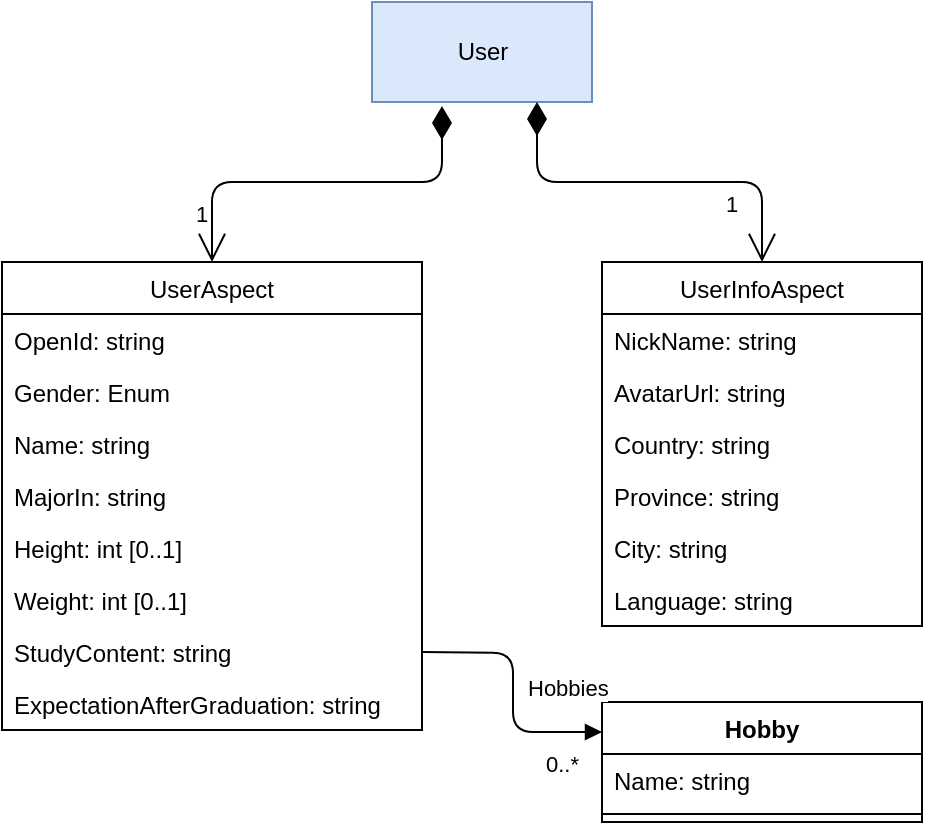 <mxfile version="13.11.0" type="device"><diagram id="CFM7a1wdrYNkswvL0pL4" name="Page-1"><mxGraphModel dx="782" dy="706" grid="1" gridSize="10" guides="1" tooltips="1" connect="1" arrows="1" fold="1" page="1" pageScale="1" pageWidth="850" pageHeight="1100" math="0" shadow="0"><root><mxCell id="0"/><mxCell id="1" parent="0"/><mxCell id="_iI49-e51Ne6NiSMeqP3-1" value="UserAspect" style="swimlane;fontStyle=0;childLayout=stackLayout;horizontal=1;startSize=26;fillColor=none;horizontalStack=0;resizeParent=1;resizeParentMax=0;resizeLast=0;collapsible=1;marginBottom=0;" parent="1" vertex="1"><mxGeometry x="130" y="300" width="210" height="234" as="geometry"/></mxCell><mxCell id="_iI49-e51Ne6NiSMeqP3-2" value="OpenId: string" style="text;strokeColor=none;fillColor=none;align=left;verticalAlign=top;spacingLeft=4;spacingRight=4;overflow=hidden;rotatable=0;points=[[0,0.5],[1,0.5]];portConstraint=eastwest;" parent="_iI49-e51Ne6NiSMeqP3-1" vertex="1"><mxGeometry y="26" width="210" height="26" as="geometry"/></mxCell><mxCell id="_iI49-e51Ne6NiSMeqP3-3" value="Gender: Enum" style="text;strokeColor=none;fillColor=none;align=left;verticalAlign=top;spacingLeft=4;spacingRight=4;overflow=hidden;rotatable=0;points=[[0,0.5],[1,0.5]];portConstraint=eastwest;" parent="_iI49-e51Ne6NiSMeqP3-1" vertex="1"><mxGeometry y="52" width="210" height="26" as="geometry"/></mxCell><mxCell id="_iI49-e51Ne6NiSMeqP3-4" value="Name: string" style="text;strokeColor=none;fillColor=none;align=left;verticalAlign=top;spacingLeft=4;spacingRight=4;overflow=hidden;rotatable=0;points=[[0,0.5],[1,0.5]];portConstraint=eastwest;" parent="_iI49-e51Ne6NiSMeqP3-1" vertex="1"><mxGeometry y="78" width="210" height="26" as="geometry"/></mxCell><mxCell id="_iI49-e51Ne6NiSMeqP3-7" value="MajorIn: string" style="text;strokeColor=none;fillColor=none;align=left;verticalAlign=top;spacingLeft=4;spacingRight=4;overflow=hidden;rotatable=0;points=[[0,0.5],[1,0.5]];portConstraint=eastwest;" parent="_iI49-e51Ne6NiSMeqP3-1" vertex="1"><mxGeometry y="104" width="210" height="26" as="geometry"/></mxCell><mxCell id="_iI49-e51Ne6NiSMeqP3-8" value="Height: int [0..1]" style="text;strokeColor=none;fillColor=none;align=left;verticalAlign=top;spacingLeft=4;spacingRight=4;overflow=hidden;rotatable=0;points=[[0,0.5],[1,0.5]];portConstraint=eastwest;" parent="_iI49-e51Ne6NiSMeqP3-1" vertex="1"><mxGeometry y="130" width="210" height="26" as="geometry"/></mxCell><mxCell id="_iI49-e51Ne6NiSMeqP3-9" value="Weight: int [0..1]" style="text;strokeColor=none;fillColor=none;align=left;verticalAlign=top;spacingLeft=4;spacingRight=4;overflow=hidden;rotatable=0;points=[[0,0.5],[1,0.5]];portConstraint=eastwest;" parent="_iI49-e51Ne6NiSMeqP3-1" vertex="1"><mxGeometry y="156" width="210" height="26" as="geometry"/></mxCell><mxCell id="_iI49-e51Ne6NiSMeqP3-11" value="StudyContent: string" style="text;strokeColor=none;fillColor=none;align=left;verticalAlign=top;spacingLeft=4;spacingRight=4;overflow=hidden;rotatable=0;points=[[0,0.5],[1,0.5]];portConstraint=eastwest;" parent="_iI49-e51Ne6NiSMeqP3-1" vertex="1"><mxGeometry y="182" width="210" height="26" as="geometry"/></mxCell><mxCell id="_iI49-e51Ne6NiSMeqP3-12" value="ExpectationAfterGraduation: string" style="text;strokeColor=none;fillColor=none;align=left;verticalAlign=top;spacingLeft=4;spacingRight=4;overflow=hidden;rotatable=0;points=[[0,0.5],[1,0.5]];portConstraint=eastwest;" parent="_iI49-e51Ne6NiSMeqP3-1" vertex="1"><mxGeometry y="208" width="210" height="26" as="geometry"/></mxCell><mxCell id="_iI49-e51Ne6NiSMeqP3-5" value="User" style="html=1;fillColor=#dae8fc;strokeColor=#6c8ebf;" parent="1" vertex="1"><mxGeometry x="315" y="170" width="110" height="50" as="geometry"/></mxCell><mxCell id="_iI49-e51Ne6NiSMeqP3-6" value="1" style="endArrow=open;html=1;endSize=12;startArrow=diamondThin;startSize=14;startFill=1;edgeStyle=orthogonalEdgeStyle;align=left;verticalAlign=bottom;exitX=0.318;exitY=1.04;exitDx=0;exitDy=0;exitPerimeter=0;" parent="1" source="_iI49-e51Ne6NiSMeqP3-5" target="_iI49-e51Ne6NiSMeqP3-1" edge="1"><mxGeometry x="0.849" y="-10" relative="1" as="geometry"><mxPoint x="340" y="390" as="sourcePoint"/><mxPoint x="500" y="390" as="targetPoint"/><mxPoint as="offset"/></mxGeometry></mxCell><mxCell id="_iI49-e51Ne6NiSMeqP3-13" value="UserInfoAspect" style="swimlane;fontStyle=0;childLayout=stackLayout;horizontal=1;startSize=26;fillColor=none;horizontalStack=0;resizeParent=1;resizeParentMax=0;resizeLast=0;collapsible=1;marginBottom=0;" parent="1" vertex="1"><mxGeometry x="430" y="300" width="160" height="182" as="geometry"/></mxCell><mxCell id="_iI49-e51Ne6NiSMeqP3-17" value="NickName: string" style="text;strokeColor=none;fillColor=none;align=left;verticalAlign=top;spacingLeft=4;spacingRight=4;overflow=hidden;rotatable=0;points=[[0,0.5],[1,0.5]];portConstraint=eastwest;" parent="_iI49-e51Ne6NiSMeqP3-13" vertex="1"><mxGeometry y="26" width="160" height="26" as="geometry"/></mxCell><mxCell id="_iI49-e51Ne6NiSMeqP3-15" value="AvatarUrl: string" style="text;strokeColor=none;fillColor=none;align=left;verticalAlign=top;spacingLeft=4;spacingRight=4;overflow=hidden;rotatable=0;points=[[0,0.5],[1,0.5]];portConstraint=eastwest;" parent="_iI49-e51Ne6NiSMeqP3-13" vertex="1"><mxGeometry y="52" width="160" height="26" as="geometry"/></mxCell><mxCell id="_iI49-e51Ne6NiSMeqP3-16" value="Country: string" style="text;strokeColor=none;fillColor=none;align=left;verticalAlign=top;spacingLeft=4;spacingRight=4;overflow=hidden;rotatable=0;points=[[0,0.5],[1,0.5]];portConstraint=eastwest;" parent="_iI49-e51Ne6NiSMeqP3-13" vertex="1"><mxGeometry y="78" width="160" height="26" as="geometry"/></mxCell><mxCell id="_iI49-e51Ne6NiSMeqP3-18" value="Province: string" style="text;strokeColor=none;fillColor=none;align=left;verticalAlign=top;spacingLeft=4;spacingRight=4;overflow=hidden;rotatable=0;points=[[0,0.5],[1,0.5]];portConstraint=eastwest;" parent="_iI49-e51Ne6NiSMeqP3-13" vertex="1"><mxGeometry y="104" width="160" height="26" as="geometry"/></mxCell><mxCell id="_iI49-e51Ne6NiSMeqP3-19" value="City: string" style="text;strokeColor=none;fillColor=none;align=left;verticalAlign=top;spacingLeft=4;spacingRight=4;overflow=hidden;rotatable=0;points=[[0,0.5],[1,0.5]];portConstraint=eastwest;" parent="_iI49-e51Ne6NiSMeqP3-13" vertex="1"><mxGeometry y="130" width="160" height="26" as="geometry"/></mxCell><mxCell id="_iI49-e51Ne6NiSMeqP3-20" value="Language: string" style="text;strokeColor=none;fillColor=none;align=left;verticalAlign=top;spacingLeft=4;spacingRight=4;overflow=hidden;rotatable=0;points=[[0,0.5],[1,0.5]];portConstraint=eastwest;" parent="_iI49-e51Ne6NiSMeqP3-13" vertex="1"><mxGeometry y="156" width="160" height="26" as="geometry"/></mxCell><mxCell id="_iI49-e51Ne6NiSMeqP3-21" value="1" style="endArrow=open;html=1;endSize=12;startArrow=diamondThin;startSize=14;startFill=1;edgeStyle=orthogonalEdgeStyle;align=left;verticalAlign=bottom;entryX=0.5;entryY=0;entryDx=0;entryDy=0;exitX=0.75;exitY=1;exitDx=0;exitDy=0;" parent="1" source="_iI49-e51Ne6NiSMeqP3-5" target="_iI49-e51Ne6NiSMeqP3-13" edge="1"><mxGeometry x="0.781" y="-20" relative="1" as="geometry"><mxPoint x="340" y="390" as="sourcePoint"/><mxPoint x="500" y="390" as="targetPoint"/><mxPoint y="1" as="offset"/></mxGeometry></mxCell><mxCell id="zLXd5xN2YuyRCL05urfE-1" value="Hobby" style="swimlane;fontStyle=1;align=center;verticalAlign=top;childLayout=stackLayout;horizontal=1;startSize=26;horizontalStack=0;resizeParent=1;resizeParentMax=0;resizeLast=0;collapsible=1;marginBottom=0;" vertex="1" parent="1"><mxGeometry x="430" y="520" width="160" height="60" as="geometry"/></mxCell><mxCell id="zLXd5xN2YuyRCL05urfE-2" value="Name: string" style="text;strokeColor=none;fillColor=none;align=left;verticalAlign=top;spacingLeft=4;spacingRight=4;overflow=hidden;rotatable=0;points=[[0,0.5],[1,0.5]];portConstraint=eastwest;" vertex="1" parent="zLXd5xN2YuyRCL05urfE-1"><mxGeometry y="26" width="160" height="26" as="geometry"/></mxCell><mxCell id="zLXd5xN2YuyRCL05urfE-3" value="" style="line;strokeWidth=1;fillColor=none;align=left;verticalAlign=middle;spacingTop=-1;spacingLeft=3;spacingRight=3;rotatable=0;labelPosition=right;points=[];portConstraint=eastwest;" vertex="1" parent="zLXd5xN2YuyRCL05urfE-1"><mxGeometry y="52" width="160" height="8" as="geometry"/></mxCell><mxCell id="zLXd5xN2YuyRCL05urfE-5" value="Hobbies" style="endArrow=block;endFill=1;html=1;edgeStyle=orthogonalEdgeStyle;align=left;verticalAlign=top;exitX=1;exitY=0.5;exitDx=0;exitDy=0;entryX=0;entryY=0.25;entryDx=0;entryDy=0;" edge="1" parent="1" target="zLXd5xN2YuyRCL05urfE-1"><mxGeometry x="-0.231" y="5" relative="1" as="geometry"><mxPoint x="340" y="495" as="sourcePoint"/><mxPoint x="480" y="560" as="targetPoint"/><mxPoint as="offset"/></mxGeometry></mxCell><mxCell id="zLXd5xN2YuyRCL05urfE-6" value="0..*" style="edgeLabel;resizable=0;html=1;align=left;verticalAlign=bottom;" connectable="0" vertex="1" parent="zLXd5xN2YuyRCL05urfE-5"><mxGeometry x="-1" relative="1" as="geometry"><mxPoint x="60" y="64" as="offset"/></mxGeometry></mxCell></root></mxGraphModel></diagram></mxfile>